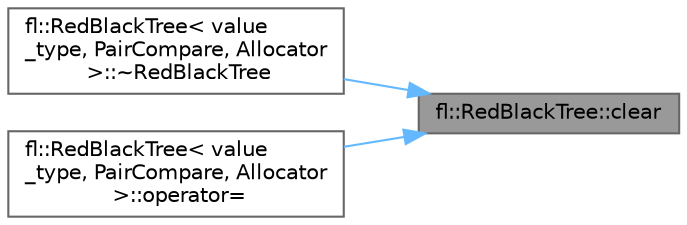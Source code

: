 digraph "fl::RedBlackTree::clear"
{
 // INTERACTIVE_SVG=YES
 // LATEX_PDF_SIZE
  bgcolor="transparent";
  edge [fontname=Helvetica,fontsize=10,labelfontname=Helvetica,labelfontsize=10];
  node [fontname=Helvetica,fontsize=10,shape=box,height=0.2,width=0.4];
  rankdir="RL";
  Node1 [id="Node000001",label="fl::RedBlackTree::clear",height=0.2,width=0.4,color="gray40", fillcolor="grey60", style="filled", fontcolor="black",tooltip=" "];
  Node1 -> Node2 [id="edge1_Node000001_Node000002",dir="back",color="steelblue1",style="solid",tooltip=" "];
  Node2 [id="Node000002",label="fl::RedBlackTree\< value\l_type, PairCompare, Allocator\l \>::~RedBlackTree",height=0.2,width=0.4,color="grey40", fillcolor="white", style="filled",URL="$dd/d28/classfl_1_1_red_black_tree_a3275f510ba6eaff6f6f30d0b7d26cc36.html#a3275f510ba6eaff6f6f30d0b7d26cc36",tooltip=" "];
  Node1 -> Node3 [id="edge2_Node000001_Node000003",dir="back",color="steelblue1",style="solid",tooltip=" "];
  Node3 [id="Node000003",label="fl::RedBlackTree\< value\l_type, PairCompare, Allocator\l \>::operator=",height=0.2,width=0.4,color="grey40", fillcolor="white", style="filled",URL="$dd/d28/classfl_1_1_red_black_tree_a0bde3811cb75c6547b6288765fc022dd.html#a0bde3811cb75c6547b6288765fc022dd",tooltip=" "];
}
